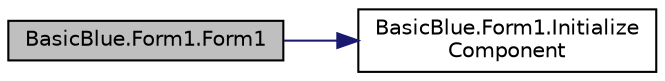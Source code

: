 digraph "BasicBlue.Form1.Form1"
{
  edge [fontname="Helvetica",fontsize="10",labelfontname="Helvetica",labelfontsize="10"];
  node [fontname="Helvetica",fontsize="10",shape=record];
  rankdir="LR";
  Node1 [label="BasicBlue.Form1.Form1",height=0.2,width=0.4,color="black", fillcolor="grey75", style="filled" fontcolor="black"];
  Node1 -> Node2 [color="midnightblue",fontsize="10",style="solid",fontname="Helvetica"];
  Node2 [label="BasicBlue.Form1.Initialize\lComponent",height=0.2,width=0.4,color="black", fillcolor="white", style="filled",URL="$class_basic_blue_1_1_form1.html#affb3aff21b09e5a73a86abedfded654b",tooltip="Required method for Designer support - do not modify the contents of this method with the code editor..."];
}
